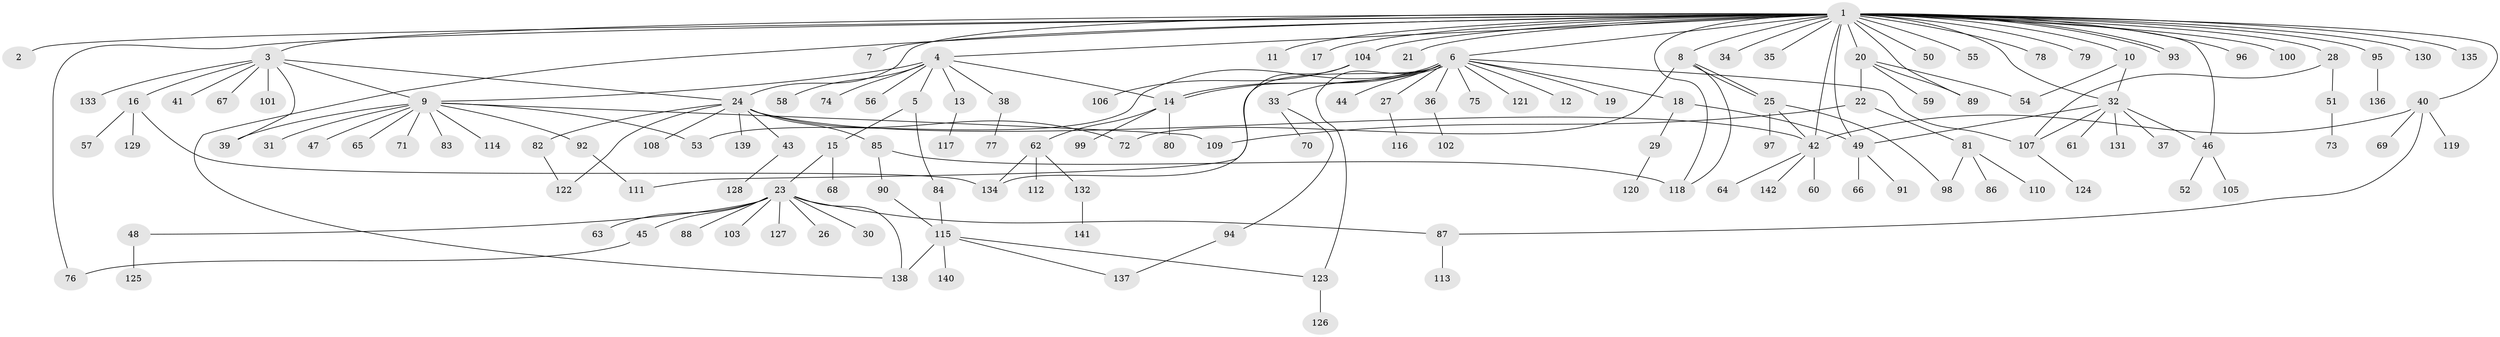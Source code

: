 // Generated by graph-tools (version 1.1) at 2025/47/03/09/25 04:47:38]
// undirected, 142 vertices, 176 edges
graph export_dot {
graph [start="1"]
  node [color=gray90,style=filled];
  1;
  2;
  3;
  4;
  5;
  6;
  7;
  8;
  9;
  10;
  11;
  12;
  13;
  14;
  15;
  16;
  17;
  18;
  19;
  20;
  21;
  22;
  23;
  24;
  25;
  26;
  27;
  28;
  29;
  30;
  31;
  32;
  33;
  34;
  35;
  36;
  37;
  38;
  39;
  40;
  41;
  42;
  43;
  44;
  45;
  46;
  47;
  48;
  49;
  50;
  51;
  52;
  53;
  54;
  55;
  56;
  57;
  58;
  59;
  60;
  61;
  62;
  63;
  64;
  65;
  66;
  67;
  68;
  69;
  70;
  71;
  72;
  73;
  74;
  75;
  76;
  77;
  78;
  79;
  80;
  81;
  82;
  83;
  84;
  85;
  86;
  87;
  88;
  89;
  90;
  91;
  92;
  93;
  94;
  95;
  96;
  97;
  98;
  99;
  100;
  101;
  102;
  103;
  104;
  105;
  106;
  107;
  108;
  109;
  110;
  111;
  112;
  113;
  114;
  115;
  116;
  117;
  118;
  119;
  120;
  121;
  122;
  123;
  124;
  125;
  126;
  127;
  128;
  129;
  130;
  131;
  132;
  133;
  134;
  135;
  136;
  137;
  138;
  139;
  140;
  141;
  142;
  1 -- 2;
  1 -- 3;
  1 -- 4;
  1 -- 6;
  1 -- 7;
  1 -- 8;
  1 -- 10;
  1 -- 11;
  1 -- 17;
  1 -- 20;
  1 -- 21;
  1 -- 24;
  1 -- 28;
  1 -- 32;
  1 -- 34;
  1 -- 35;
  1 -- 40;
  1 -- 42;
  1 -- 46;
  1 -- 49;
  1 -- 50;
  1 -- 55;
  1 -- 76;
  1 -- 78;
  1 -- 79;
  1 -- 89;
  1 -- 93;
  1 -- 93;
  1 -- 95;
  1 -- 96;
  1 -- 100;
  1 -- 104;
  1 -- 118;
  1 -- 130;
  1 -- 135;
  1 -- 138;
  3 -- 9;
  3 -- 16;
  3 -- 24;
  3 -- 39;
  3 -- 41;
  3 -- 67;
  3 -- 101;
  3 -- 133;
  4 -- 5;
  4 -- 9;
  4 -- 13;
  4 -- 14;
  4 -- 38;
  4 -- 56;
  4 -- 58;
  4 -- 74;
  5 -- 15;
  5 -- 84;
  6 -- 12;
  6 -- 14;
  6 -- 14;
  6 -- 18;
  6 -- 19;
  6 -- 27;
  6 -- 33;
  6 -- 36;
  6 -- 44;
  6 -- 53;
  6 -- 75;
  6 -- 107;
  6 -- 111;
  6 -- 121;
  6 -- 123;
  8 -- 25;
  8 -- 25;
  8 -- 72;
  8 -- 118;
  9 -- 31;
  9 -- 39;
  9 -- 47;
  9 -- 53;
  9 -- 65;
  9 -- 71;
  9 -- 83;
  9 -- 92;
  9 -- 109;
  9 -- 114;
  10 -- 32;
  10 -- 54;
  13 -- 117;
  14 -- 62;
  14 -- 80;
  14 -- 99;
  15 -- 23;
  15 -- 68;
  16 -- 57;
  16 -- 129;
  16 -- 134;
  18 -- 29;
  18 -- 49;
  20 -- 22;
  20 -- 54;
  20 -- 59;
  20 -- 89;
  22 -- 81;
  22 -- 109;
  23 -- 26;
  23 -- 30;
  23 -- 45;
  23 -- 48;
  23 -- 63;
  23 -- 87;
  23 -- 88;
  23 -- 103;
  23 -- 127;
  23 -- 138;
  24 -- 42;
  24 -- 43;
  24 -- 72;
  24 -- 82;
  24 -- 85;
  24 -- 108;
  24 -- 122;
  24 -- 139;
  25 -- 42;
  25 -- 97;
  25 -- 98;
  27 -- 116;
  28 -- 51;
  28 -- 107;
  29 -- 120;
  32 -- 37;
  32 -- 46;
  32 -- 49;
  32 -- 61;
  32 -- 107;
  32 -- 131;
  33 -- 70;
  33 -- 94;
  36 -- 102;
  38 -- 77;
  40 -- 42;
  40 -- 69;
  40 -- 87;
  40 -- 119;
  42 -- 60;
  42 -- 64;
  42 -- 142;
  43 -- 128;
  45 -- 76;
  46 -- 52;
  46 -- 105;
  48 -- 125;
  49 -- 66;
  49 -- 91;
  51 -- 73;
  62 -- 112;
  62 -- 132;
  62 -- 134;
  81 -- 86;
  81 -- 98;
  81 -- 110;
  82 -- 122;
  84 -- 115;
  85 -- 90;
  85 -- 118;
  87 -- 113;
  90 -- 115;
  92 -- 111;
  94 -- 137;
  95 -- 136;
  104 -- 106;
  104 -- 134;
  107 -- 124;
  115 -- 123;
  115 -- 137;
  115 -- 138;
  115 -- 140;
  123 -- 126;
  132 -- 141;
}
